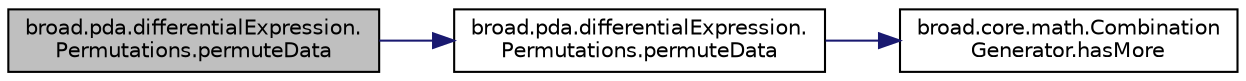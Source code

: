 digraph "broad.pda.differentialExpression.Permutations.permuteData"
{
  edge [fontname="Helvetica",fontsize="10",labelfontname="Helvetica",labelfontsize="10"];
  node [fontname="Helvetica",fontsize="10",shape=record];
  rankdir="LR";
  Node1 [label="broad.pda.differentialExpression.\lPermutations.permuteData",height=0.2,width=0.4,color="black", fillcolor="grey75", style="filled" fontcolor="black"];
  Node1 -> Node2 [color="midnightblue",fontsize="10",style="solid"];
  Node2 [label="broad.pda.differentialExpression.\lPermutations.permuteData",height=0.2,width=0.4,color="black", fillcolor="white", style="filled",URL="$classbroad_1_1pda_1_1differential_expression_1_1_permutations.html#ac99e261f56cb729d9208933d54b39a40"];
  Node2 -> Node3 [color="midnightblue",fontsize="10",style="solid"];
  Node3 [label="broad.core.math.Combination\lGenerator.hasMore",height=0.2,width=0.4,color="black", fillcolor="white", style="filled",URL="$classbroad_1_1core_1_1math_1_1_combination_generator.html#a3cb0303bdea7e5cd720f7ba8ef6a2f9b"];
}
